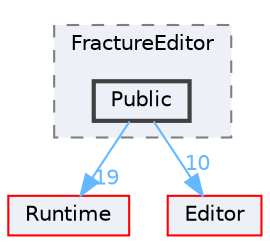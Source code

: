 digraph "Public"
{
 // INTERACTIVE_SVG=YES
 // LATEX_PDF_SIZE
  bgcolor="transparent";
  edge [fontname=Helvetica,fontsize=10,labelfontname=Helvetica,labelfontsize=10];
  node [fontname=Helvetica,fontsize=10,shape=box,height=0.2,width=0.4];
  compound=true
  subgraph clusterdir_978555d3fdd85b23268c41431332f3a9 {
    graph [ bgcolor="#edf0f7", pencolor="grey50", label="FractureEditor", fontname=Helvetica,fontsize=10 style="filled,dashed", URL="dir_978555d3fdd85b23268c41431332f3a9.html",tooltip=""]
  dir_0ecfc3fdb55767a1e324ee72055d687b [label="Public", fillcolor="#edf0f7", color="grey25", style="filled,bold", URL="dir_0ecfc3fdb55767a1e324ee72055d687b.html",tooltip=""];
  }
  dir_7536b172fbd480bfd146a1b1acd6856b [label="Runtime", fillcolor="#edf0f7", color="red", style="filled", URL="dir_7536b172fbd480bfd146a1b1acd6856b.html",tooltip=""];
  dir_b26507eead720464ba2ac6bbc6dcec5f [label="Editor", fillcolor="#edf0f7", color="red", style="filled", URL="dir_b26507eead720464ba2ac6bbc6dcec5f.html",tooltip=""];
  dir_0ecfc3fdb55767a1e324ee72055d687b->dir_7536b172fbd480bfd146a1b1acd6856b [headlabel="19", labeldistance=1.5 headhref="dir_000795_000984.html" href="dir_000795_000984.html" color="steelblue1" fontcolor="steelblue1"];
  dir_0ecfc3fdb55767a1e324ee72055d687b->dir_b26507eead720464ba2ac6bbc6dcec5f [headlabel="10", labeldistance=1.5 headhref="dir_000795_000357.html" href="dir_000795_000357.html" color="steelblue1" fontcolor="steelblue1"];
}
